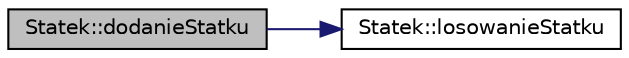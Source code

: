digraph "Statek::dodanieStatku"
{
  edge [fontname="Helvetica",fontsize="10",labelfontname="Helvetica",labelfontsize="10"];
  node [fontname="Helvetica",fontsize="10",shape=record];
  rankdir="LR";
  Node1 [label="Statek::dodanieStatku",height=0.2,width=0.4,color="black", fillcolor="grey75", style="filled", fontcolor="black"];
  Node1 -> Node2 [color="midnightblue",fontsize="10",style="solid",fontname="Helvetica"];
  Node2 [label="Statek::losowanieStatku",height=0.2,width=0.4,color="black", fillcolor="white", style="filled",URL="$class_statek.html#a779dc2d86b04179db2e39828835d0ae5",tooltip="Losowanie statku. "];
}
